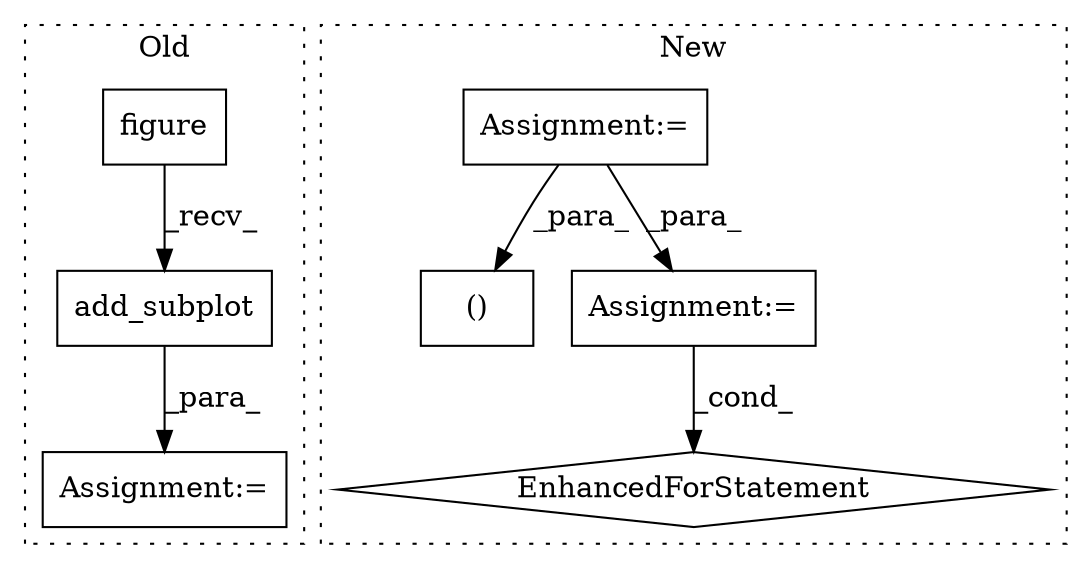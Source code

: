 digraph G {
subgraph cluster0 {
1 [label="figure" a="32" s="17852" l="8" shape="box"];
4 [label="Assignment:=" a="7" s="17833" l="1" shape="box"];
5 [label="add_subplot" a="32" s="17861" l="13" shape="box"];
label = "Old";
style="dotted";
}
subgraph cluster1 {
2 [label="EnhancedForStatement" a="70" s="18049,18129" l="53,2" shape="diamond"];
3 [label="Assignment:=" a="7" s="17912" l="3" shape="box"];
6 [label="()" a="106" s="17926" l="41" shape="box"];
7 [label="Assignment:=" a="7" s="18049,18129" l="53,2" shape="box"];
label = "New";
style="dotted";
}
1 -> 5 [label="_recv_"];
3 -> 6 [label="_para_"];
3 -> 7 [label="_para_"];
5 -> 4 [label="_para_"];
7 -> 2 [label="_cond_"];
}